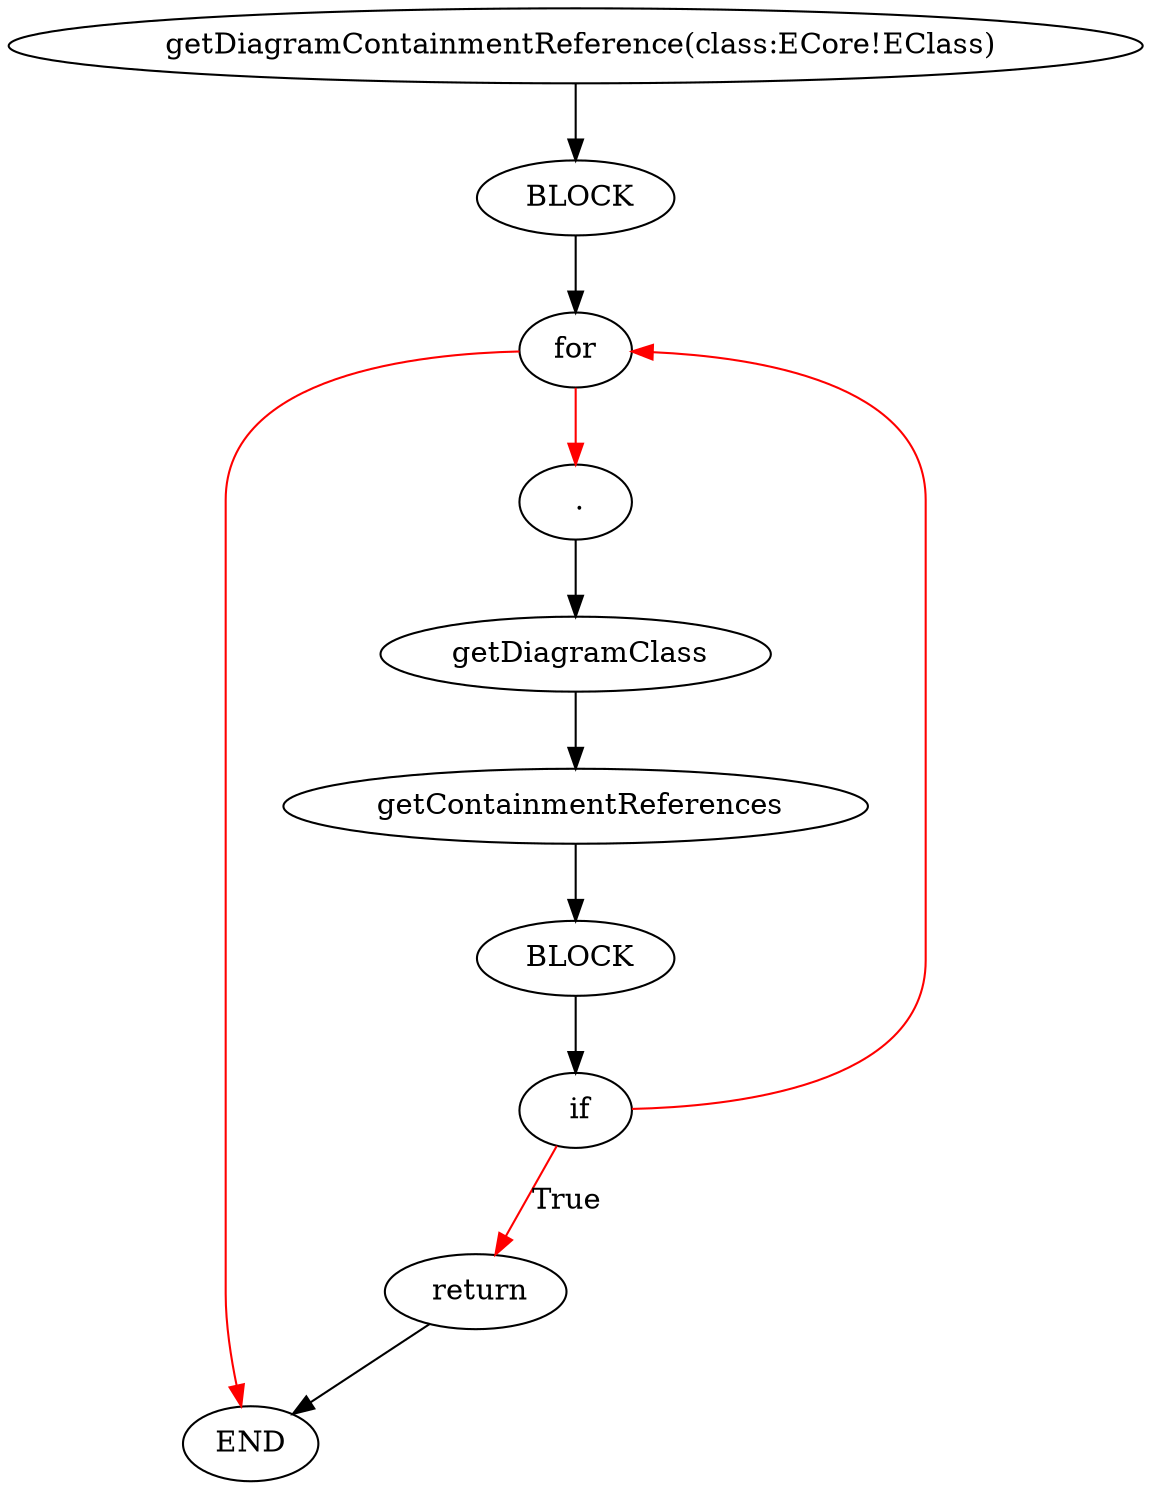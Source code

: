 digraph testGraph {
482[label=" getDiagramContainmentReference(class:ECore!EClass)"]
484[label="BLOCK"]
482 -> 484[color=black]
484[label=" BLOCK"]
485[label="for"]
484 -> 485[color=black]
485[label=" for"]
483[label="END"]
485 -> 483[color=red]
488[label="."]
485 -> 488[color=red]
483[label=" END"]
488[label=" ."]
489[label="getDiagramClass"]
488 -> 489[color=black]
489[label=" getDiagramClass"]
491[label="getContainmentReferences"]
489 -> 491[color=black]
491[label=" getContainmentReferences"]
493[label="BLOCK"]
491 -> 493[color=black]
493[label=" BLOCK"]
494[label="if"]
493 -> 494[color=black]
494[label=" if"]
495[label="return"]
494 -> 495[label="True",color=red]
485[label="for"]
494 -> 485[color=red]
495[label=" return"]
483[label="END"]
495 -> 483[color=black]
}
